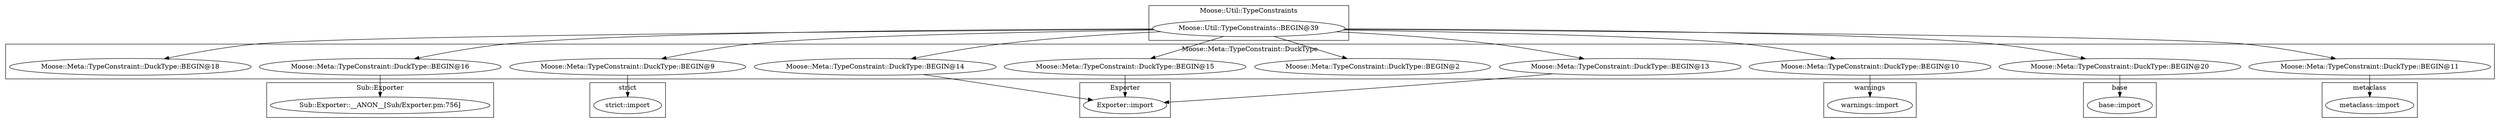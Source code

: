 digraph {
graph [overlap=false]
subgraph cluster_metaclass {
	label="metaclass";
	"metaclass::import";
}
subgraph cluster_Moose_Meta_TypeConstraint_DuckType {
	label="Moose::Meta::TypeConstraint::DuckType";
	"Moose::Meta::TypeConstraint::DuckType::BEGIN@16";
	"Moose::Meta::TypeConstraint::DuckType::BEGIN@9";
	"Moose::Meta::TypeConstraint::DuckType::BEGIN@15";
	"Moose::Meta::TypeConstraint::DuckType::BEGIN@14";
	"Moose::Meta::TypeConstraint::DuckType::BEGIN@2";
	"Moose::Meta::TypeConstraint::DuckType::BEGIN@10";
	"Moose::Meta::TypeConstraint::DuckType::BEGIN@13";
	"Moose::Meta::TypeConstraint::DuckType::BEGIN@20";
	"Moose::Meta::TypeConstraint::DuckType::BEGIN@11";
	"Moose::Meta::TypeConstraint::DuckType::BEGIN@18";
}
subgraph cluster_base {
	label="base";
	"base::import";
}
subgraph cluster_Exporter {
	label="Exporter";
	"Exporter::import";
}
subgraph cluster_warnings {
	label="warnings";
	"warnings::import";
}
subgraph cluster_Moose_Util_TypeConstraints {
	label="Moose::Util::TypeConstraints";
	"Moose::Util::TypeConstraints::BEGIN@39";
}
subgraph cluster_Sub_Exporter {
	label="Sub::Exporter";
	"Sub::Exporter::__ANON__[Sub/Exporter.pm:756]";
}
subgraph cluster_strict {
	label="strict";
	"strict::import";
}
"Moose::Meta::TypeConstraint::DuckType::BEGIN@14" -> "Exporter::import";
"Moose::Meta::TypeConstraint::DuckType::BEGIN@15" -> "Exporter::import";
"Moose::Meta::TypeConstraint::DuckType::BEGIN@13" -> "Exporter::import";
"Moose::Util::TypeConstraints::BEGIN@39" -> "Moose::Meta::TypeConstraint::DuckType::BEGIN@14";
"Moose::Meta::TypeConstraint::DuckType::BEGIN@11" -> "metaclass::import";
"Moose::Util::TypeConstraints::BEGIN@39" -> "Moose::Meta::TypeConstraint::DuckType::BEGIN@2";
"Moose::Util::TypeConstraints::BEGIN@39" -> "Moose::Meta::TypeConstraint::DuckType::BEGIN@20";
"Moose::Util::TypeConstraints::BEGIN@39" -> "Moose::Meta::TypeConstraint::DuckType::BEGIN@9";
"Moose::Meta::TypeConstraint::DuckType::BEGIN@20" -> "base::import";
"Moose::Util::TypeConstraints::BEGIN@39" -> "Moose::Meta::TypeConstraint::DuckType::BEGIN@18";
"Moose::Meta::TypeConstraint::DuckType::BEGIN@10" -> "warnings::import";
"Moose::Util::TypeConstraints::BEGIN@39" -> "Moose::Meta::TypeConstraint::DuckType::BEGIN@15";
"Moose::Meta::TypeConstraint::DuckType::BEGIN@9" -> "strict::import";
"Moose::Util::TypeConstraints::BEGIN@39" -> "Moose::Meta::TypeConstraint::DuckType::BEGIN@16";
"Moose::Meta::TypeConstraint::DuckType::BEGIN@16" -> "Sub::Exporter::__ANON__[Sub/Exporter.pm:756]";
"Moose::Util::TypeConstraints::BEGIN@39" -> "Moose::Meta::TypeConstraint::DuckType::BEGIN@10";
"Moose::Util::TypeConstraints::BEGIN@39" -> "Moose::Meta::TypeConstraint::DuckType::BEGIN@11";
"Moose::Util::TypeConstraints::BEGIN@39" -> "Moose::Meta::TypeConstraint::DuckType::BEGIN@13";
}
